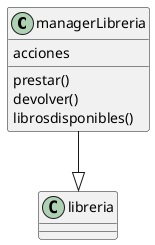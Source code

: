 # parcial-1-leonardo-avenda-o-oop
@startuml
 managerLibreria --|> libreria

class managerLibreria{
acciones
prestar()
devolver()
librosdisponibles()
}
@enduml

@startuml
class libreria{
accederlibros
librosdisponibles()
prestar()
devolver()
}
@enduml

